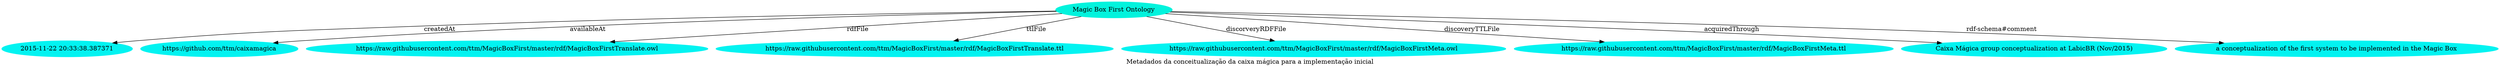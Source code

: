 digraph  {
	graph [label="Metadados da conceitualização da caixa mágica para a implementação inicial"];
	node [label="\N"];
	"Magic Box First Ontology"	 [color="#02F3DD",
		style=filled];
	13	 [color="#02F3F1",
		label="2015-11-22 20:33:38.387371",
		style=filled];
	"Magic Box First Ontology" -> 13	 [label=createdAt];
	14	 [color="#02F3F1",
		label="https://github.com/ttm/caixamagica",
		style=filled];
	"Magic Box First Ontology" -> 14	 [label=availableAt];
	15	 [color="#02F3F1",
		label="https://raw.githubusercontent.com/ttm/MagicBoxFirst/master/rdf/MagicBoxFirstTranslate.owl",
		style=filled];
	"Magic Box First Ontology" -> 15	 [label=rdfFile];
	16	 [color="#02F3F1",
		label="https://raw.githubusercontent.com/ttm/MagicBoxFirst/master/rdf/MagicBoxFirstTranslate.ttl",
		style=filled];
	"Magic Box First Ontology" -> 16	 [label=ttlFile];
	17	 [color="#02F3F1",
		label="https://raw.githubusercontent.com/ttm/MagicBoxFirst/master/rdf/MagicBoxFirstMeta.owl",
		style=filled];
	"Magic Box First Ontology" -> 17	 [label=discorveryRDFFile];
	18	 [color="#02F3F1",
		label="https://raw.githubusercontent.com/ttm/MagicBoxFirst/master/rdf/MagicBoxFirstMeta.ttl",
		style=filled];
	"Magic Box First Ontology" -> 18	 [label=discoveryTTLFile];
	19	 [color="#02F3F1",
		label="Caixa Mágica group conceptualization at LabicBR (Nov/2015)",
		style=filled];
	"Magic Box First Ontology" -> 19	 [label=acquiredThrough];
	20	 [color="#02F3F1",
		label="a conceptualization of the first system to be implemented in the Magic Box",
		style=filled];
	"Magic Box First Ontology" -> 20	 [label="rdf-schema#comment"];
}
